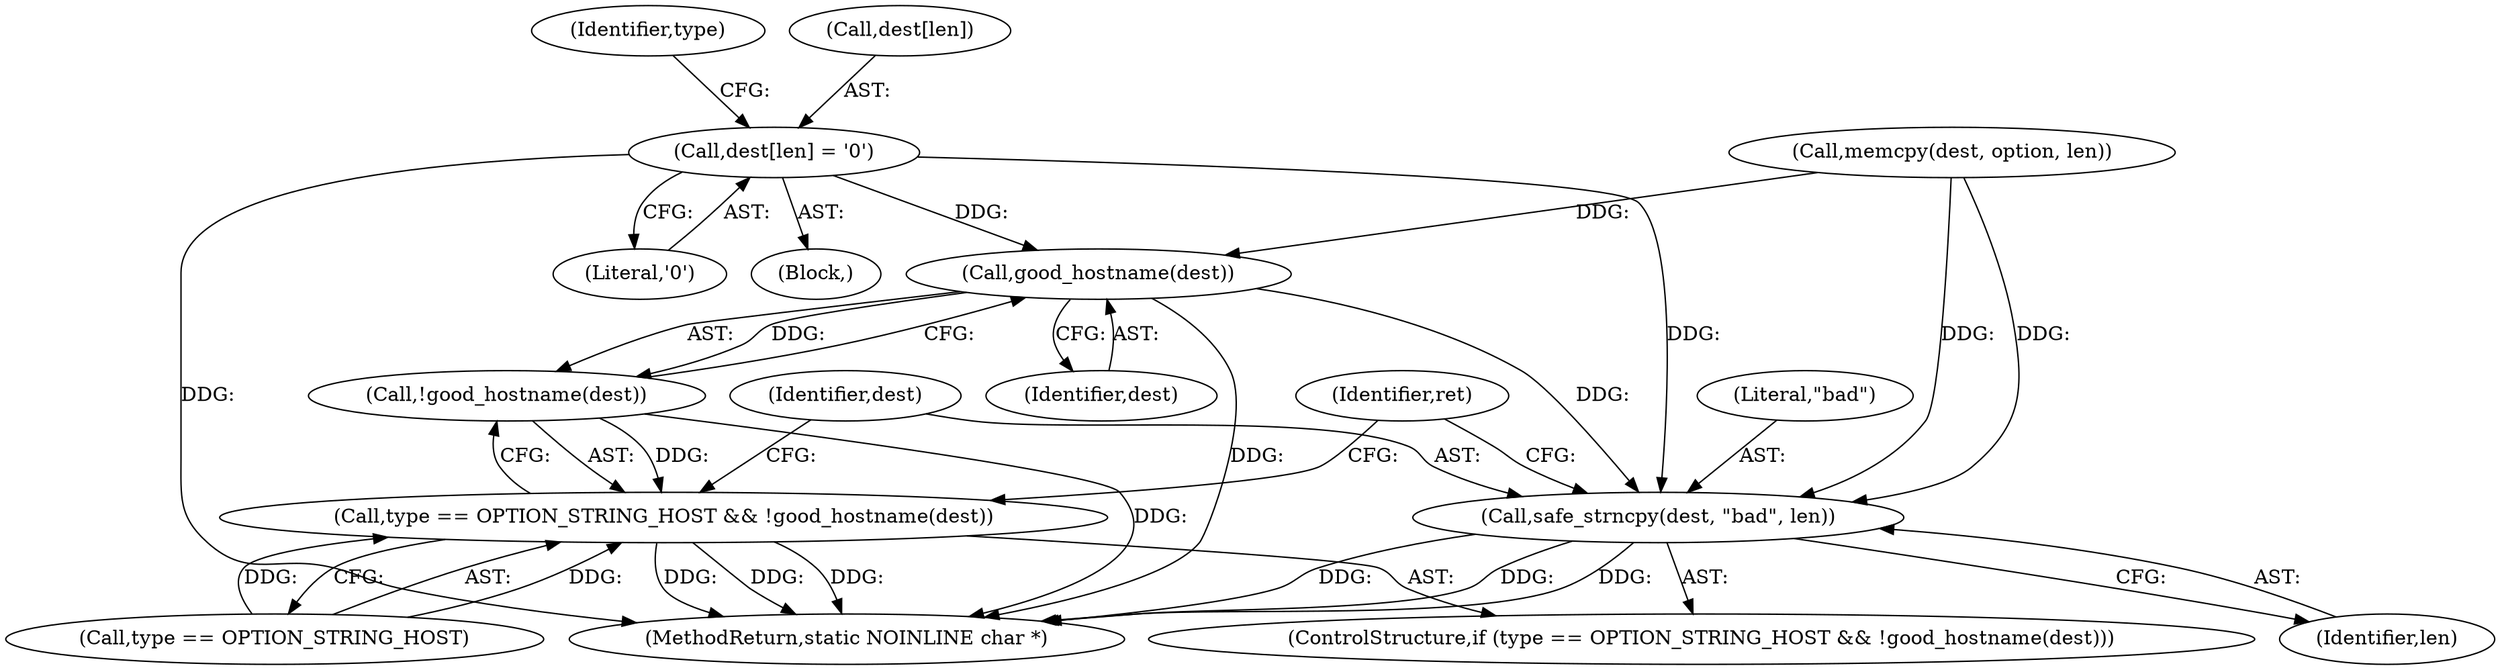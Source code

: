 digraph "0_busybox_352f79acbd759c14399e39baef21fc4ffe180ac2@array" {
"1000267" [label="(Call,dest[len] = '\0')"];
"1000278" [label="(Call,good_hostname(dest))"];
"1000277" [label="(Call,!good_hostname(dest))"];
"1000273" [label="(Call,type == OPTION_STRING_HOST && !good_hostname(dest))"];
"1000280" [label="(Call,safe_strncpy(dest, \"bad\", len))"];
"1000263" [label="(Call,memcpy(dest, option, len))"];
"1000280" [label="(Call,safe_strncpy(dest, \"bad\", len))"];
"1000275" [label="(Identifier,type)"];
"1000268" [label="(Call,dest[len])"];
"1000267" [label="(Call,dest[len] = '\0')"];
"1000570" [label="(MethodReturn,static NOINLINE char *)"];
"1000278" [label="(Call,good_hostname(dest))"];
"1000277" [label="(Call,!good_hostname(dest))"];
"1000271" [label="(Literal,'\0')"];
"1000272" [label="(ControlStructure,if (type == OPTION_STRING_HOST && !good_hostname(dest)))"];
"1000274" [label="(Call,type == OPTION_STRING_HOST)"];
"1000281" [label="(Identifier,dest)"];
"1000283" [label="(Identifier,len)"];
"1000282" [label="(Literal,\"bad\")"];
"1000285" [label="(Identifier,ret)"];
"1000273" [label="(Call,type == OPTION_STRING_HOST && !good_hostname(dest))"];
"1000279" [label="(Identifier,dest)"];
"1000193" [label="(Block,)"];
"1000267" -> "1000193"  [label="AST: "];
"1000267" -> "1000271"  [label="CFG: "];
"1000268" -> "1000267"  [label="AST: "];
"1000271" -> "1000267"  [label="AST: "];
"1000275" -> "1000267"  [label="CFG: "];
"1000267" -> "1000570"  [label="DDG: "];
"1000267" -> "1000278"  [label="DDG: "];
"1000267" -> "1000280"  [label="DDG: "];
"1000278" -> "1000277"  [label="AST: "];
"1000278" -> "1000279"  [label="CFG: "];
"1000279" -> "1000278"  [label="AST: "];
"1000277" -> "1000278"  [label="CFG: "];
"1000278" -> "1000570"  [label="DDG: "];
"1000278" -> "1000277"  [label="DDG: "];
"1000263" -> "1000278"  [label="DDG: "];
"1000278" -> "1000280"  [label="DDG: "];
"1000277" -> "1000273"  [label="AST: "];
"1000273" -> "1000277"  [label="CFG: "];
"1000277" -> "1000570"  [label="DDG: "];
"1000277" -> "1000273"  [label="DDG: "];
"1000273" -> "1000272"  [label="AST: "];
"1000273" -> "1000274"  [label="CFG: "];
"1000274" -> "1000273"  [label="AST: "];
"1000281" -> "1000273"  [label="CFG: "];
"1000285" -> "1000273"  [label="CFG: "];
"1000273" -> "1000570"  [label="DDG: "];
"1000273" -> "1000570"  [label="DDG: "];
"1000273" -> "1000570"  [label="DDG: "];
"1000274" -> "1000273"  [label="DDG: "];
"1000274" -> "1000273"  [label="DDG: "];
"1000280" -> "1000272"  [label="AST: "];
"1000280" -> "1000283"  [label="CFG: "];
"1000281" -> "1000280"  [label="AST: "];
"1000282" -> "1000280"  [label="AST: "];
"1000283" -> "1000280"  [label="AST: "];
"1000285" -> "1000280"  [label="CFG: "];
"1000280" -> "1000570"  [label="DDG: "];
"1000280" -> "1000570"  [label="DDG: "];
"1000280" -> "1000570"  [label="DDG: "];
"1000263" -> "1000280"  [label="DDG: "];
"1000263" -> "1000280"  [label="DDG: "];
}
